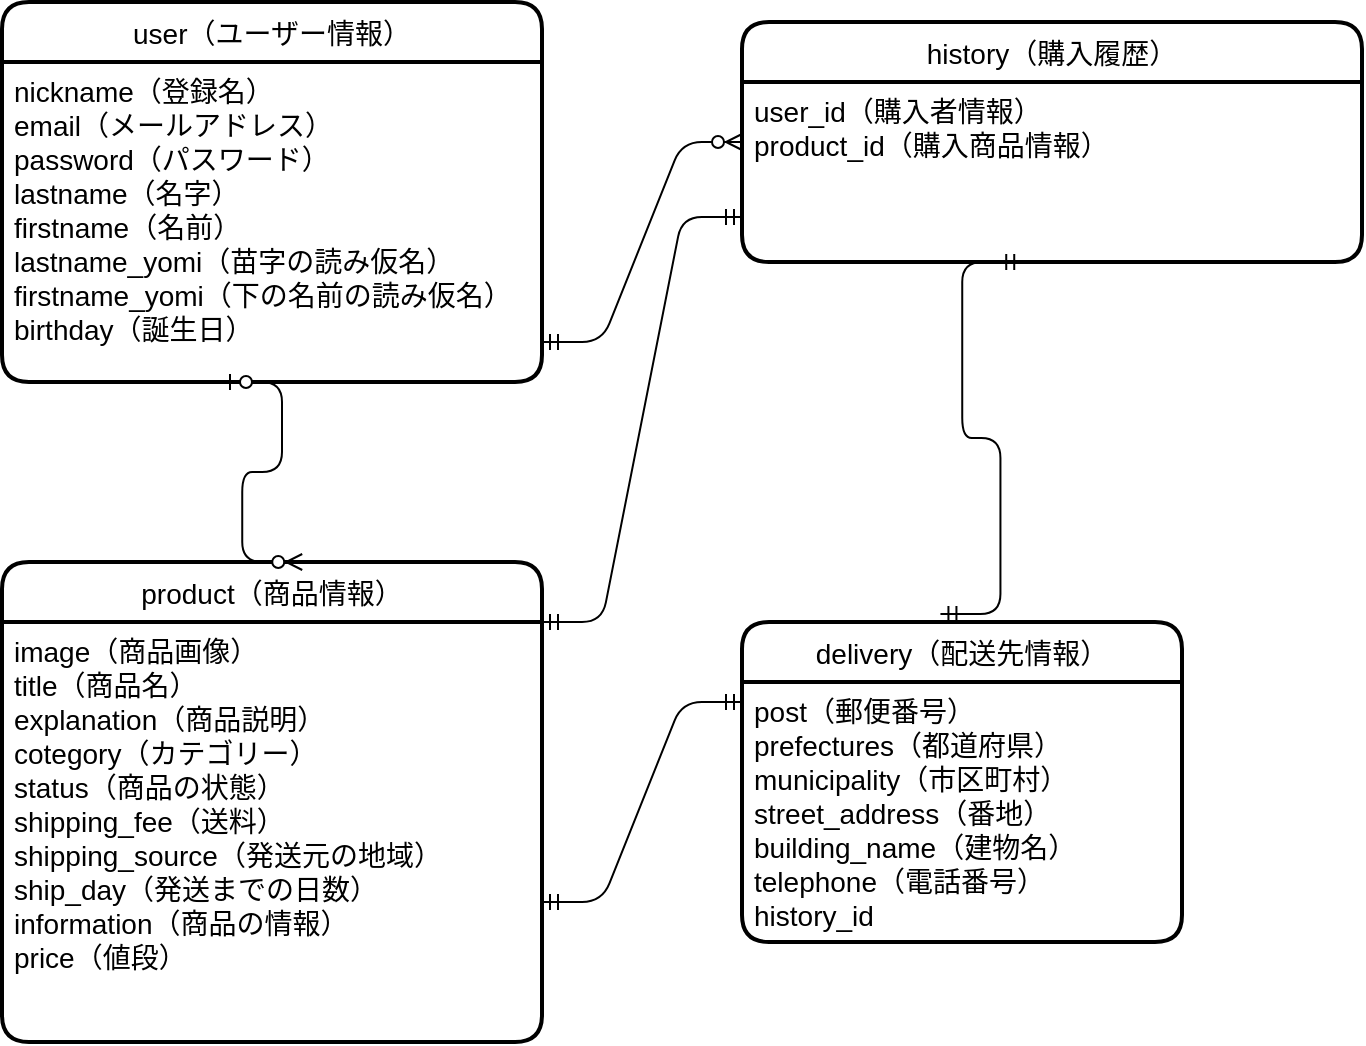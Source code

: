 <mxfile>
    <diagram id="i-ca93vDTL8qytIcd7tq" name="ページ1">
        <mxGraphModel dx="242" dy="563" grid="1" gridSize="10" guides="1" tooltips="1" connect="1" arrows="1" fold="1" page="1" pageScale="1" pageWidth="827" pageHeight="1169" math="0" shadow="0">
            <root>
                <mxCell id="0"/>
                <mxCell id="1" parent="0"/>
                <mxCell id="47" value="user（ユーザー情報）" style="swimlane;childLayout=stackLayout;horizontal=1;startSize=30;horizontalStack=0;rounded=1;fontSize=14;fontStyle=0;strokeWidth=2;resizeParent=0;resizeLast=1;shadow=0;dashed=0;align=center;" parent="1" vertex="1">
                    <mxGeometry x="20" y="30" width="270" height="190" as="geometry"/>
                </mxCell>
                <mxCell id="48" value="nickname（登録名）&#10;email（メールアドレス）&#10;password（パスワード）&#10;lastname（名字）&#10;firstname（名前）&#10;lastname_yomi（苗字の読み仮名）&#10;firstname_yomi（下の名前の読み仮名）&#10;birthday（誕生日）&#10;" style="align=left;strokeColor=none;fillColor=none;spacingLeft=4;fontSize=14;verticalAlign=top;resizable=0;rotatable=0;part=1;" parent="47" vertex="1">
                    <mxGeometry y="30" width="270" height="160" as="geometry"/>
                </mxCell>
                <mxCell id="50" value="product（商品情報）" style="swimlane;childLayout=stackLayout;horizontal=1;startSize=30;horizontalStack=0;rounded=1;fontSize=14;fontStyle=0;strokeWidth=2;resizeParent=0;resizeLast=1;shadow=0;dashed=0;align=center;" parent="1" vertex="1">
                    <mxGeometry x="20" y="310" width="270" height="240" as="geometry"/>
                </mxCell>
                <mxCell id="51" value="image（商品画像）&#10;title（商品名）&#10;explanation（商品説明）&#10;cotegory（カテゴリー）&#10;status（商品の状態）&#10;shipping_fee（送料）&#10;shipping_source（発送元の地域）&#10;ship_day（発送までの日数）&#10;information（商品の情報）&#10;price（値段）&#10;" style="align=left;strokeColor=none;fillColor=none;spacingLeft=4;fontSize=14;verticalAlign=top;resizable=0;rotatable=0;part=1;" parent="50" vertex="1">
                    <mxGeometry y="30" width="270" height="210" as="geometry"/>
                </mxCell>
                <mxCell id="61" value="" style="shape=waypoint;sketch=0;size=6;pointerEvents=1;points=[];fillColor=default;resizable=0;rotatable=0;perimeter=centerPerimeter;snapToPoint=1;fontSize=14;fontStyle=0;startSize=30;rounded=1;strokeWidth=2;shadow=0;dashed=0;" parent="50" vertex="1">
                    <mxGeometry y="240" width="270" as="geometry"/>
                </mxCell>
                <mxCell id="52" value="history（購入履歴）" style="swimlane;childLayout=stackLayout;horizontal=1;startSize=30;horizontalStack=0;rounded=1;fontSize=14;fontStyle=0;strokeWidth=2;resizeParent=0;resizeLast=1;shadow=0;dashed=0;align=center;" parent="1" vertex="1">
                    <mxGeometry x="390" y="40" width="310" height="120" as="geometry"/>
                </mxCell>
                <mxCell id="53" value="user_id（購入者情報）&#10;product_id（購入商品情報）&#10;" style="align=left;strokeColor=none;fillColor=none;spacingLeft=4;fontSize=14;verticalAlign=top;resizable=0;rotatable=0;part=1;" parent="52" vertex="1">
                    <mxGeometry y="30" width="310" height="90" as="geometry"/>
                </mxCell>
                <mxCell id="59" value="delivery（配送先情報）" style="swimlane;childLayout=stackLayout;horizontal=1;startSize=30;horizontalStack=0;rounded=1;fontSize=14;fontStyle=0;strokeWidth=2;resizeParent=0;resizeLast=1;shadow=0;dashed=0;align=center;" parent="1" vertex="1">
                    <mxGeometry x="390" y="340" width="220" height="160" as="geometry"/>
                </mxCell>
                <mxCell id="60" value="post（郵便番号）&#10;prefectures（都道府県）&#10;municipality（市区町村）&#10;street_address（番地）&#10;building_name（建物名）&#10;telephone（電話番号）&#10;history_id" style="align=left;strokeColor=none;fillColor=none;spacingLeft=4;fontSize=14;verticalAlign=top;resizable=0;rotatable=0;part=1;" parent="59" vertex="1">
                    <mxGeometry y="30" width="220" height="130" as="geometry"/>
                </mxCell>
                <mxCell id="63" value="" style="edgeStyle=entityRelationEdgeStyle;fontSize=12;html=1;endArrow=ERzeroToMany;startArrow=ERzeroToOne;entryX=0.556;entryY=0;entryDx=0;entryDy=0;entryPerimeter=0;" parent="1" target="50" edge="1">
                    <mxGeometry width="100" height="100" relative="1" as="geometry">
                        <mxPoint x="130" y="220" as="sourcePoint"/>
                        <mxPoint x="210" y="290" as="targetPoint"/>
                    </mxGeometry>
                </mxCell>
                <mxCell id="64" value="" style="edgeStyle=entityRelationEdgeStyle;fontSize=12;html=1;endArrow=ERmandOne;startArrow=ERmandOne;" parent="1" edge="1">
                    <mxGeometry width="100" height="100" relative="1" as="geometry">
                        <mxPoint x="290" y="480" as="sourcePoint"/>
                        <mxPoint x="390" y="380" as="targetPoint"/>
                    </mxGeometry>
                </mxCell>
                <mxCell id="66" value="" style="edgeStyle=entityRelationEdgeStyle;fontSize=12;html=1;endArrow=ERzeroToMany;startArrow=ERmandOne;" parent="1" edge="1">
                    <mxGeometry width="100" height="100" relative="1" as="geometry">
                        <mxPoint x="290" y="200" as="sourcePoint"/>
                        <mxPoint x="390" y="100" as="targetPoint"/>
                    </mxGeometry>
                </mxCell>
                <mxCell id="67" value="" style="edgeStyle=entityRelationEdgeStyle;fontSize=12;html=1;endArrow=ERmandOne;startArrow=ERmandOne;exitX=0.451;exitY=-0.025;exitDx=0;exitDy=0;exitPerimeter=0;entryX=0.452;entryY=1;entryDx=0;entryDy=0;entryPerimeter=0;" parent="1" source="59" target="53" edge="1">
                    <mxGeometry width="100" height="100" relative="1" as="geometry">
                        <mxPoint x="440" y="270" as="sourcePoint"/>
                        <mxPoint x="530" y="170" as="targetPoint"/>
                    </mxGeometry>
                </mxCell>
                <mxCell id="70" value="" style="edgeStyle=entityRelationEdgeStyle;fontSize=12;html=1;endArrow=ERmandOne;startArrow=ERmandOne;entryX=0;entryY=0.75;entryDx=0;entryDy=0;" parent="1" target="53" edge="1">
                    <mxGeometry width="100" height="100" relative="1" as="geometry">
                        <mxPoint x="290" y="340" as="sourcePoint"/>
                        <mxPoint x="390" y="240" as="targetPoint"/>
                    </mxGeometry>
                </mxCell>
            </root>
        </mxGraphModel>
    </diagram>
</mxfile>